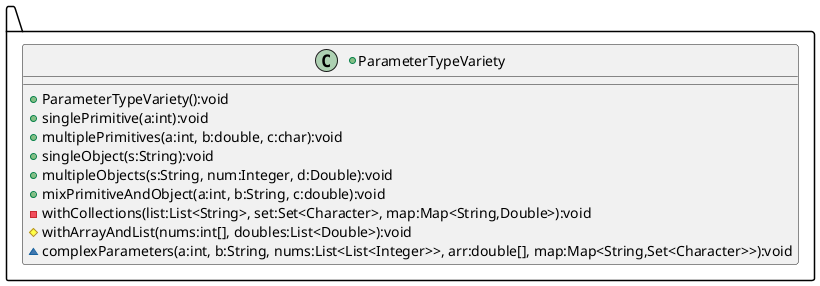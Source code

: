 @startuml
package .. {
	+class ParameterTypeVariety{
	+ParameterTypeVariety():void
	+singlePrimitive(a:int):void
	+multiplePrimitives(a:int, b:double, c:char):void
	+singleObject(s:String):void
	+multipleObjects(s:String, num:Integer, d:Double):void
	+mixPrimitiveAndObject(a:int, b:String, c:double):void
	-withCollections(list:List<String>, set:Set<Character>, map:Map<String,Double>):void
	#withArrayAndList(nums:int[], doubles:List<Double>):void
	~complexParameters(a:int, b:String, nums:List<List<Integer>>, arr:double[], map:Map<String,Set<Character>>):void
	}

}
@enduml